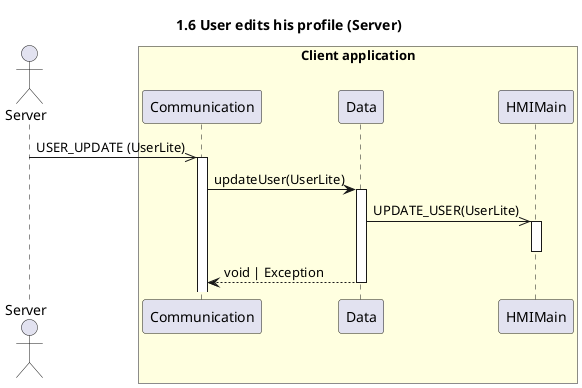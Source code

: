 @startuml 1.6 User edits his profile (Server)
title 1.6 User edits his profile (Server)

actor "Server" as server
box "Client application" #LightYellow
    participant "Communication" as com
    participant "Data" as data
    participant "HMIMain" as hmi
end box

server ->> com++: USER_UPDATE (UserLite)
com->data++: updateUser(UserLite)
data->>hmi++:UPDATE_USER(UserLite)
deactivate hmi
return void | Exception
@enduml